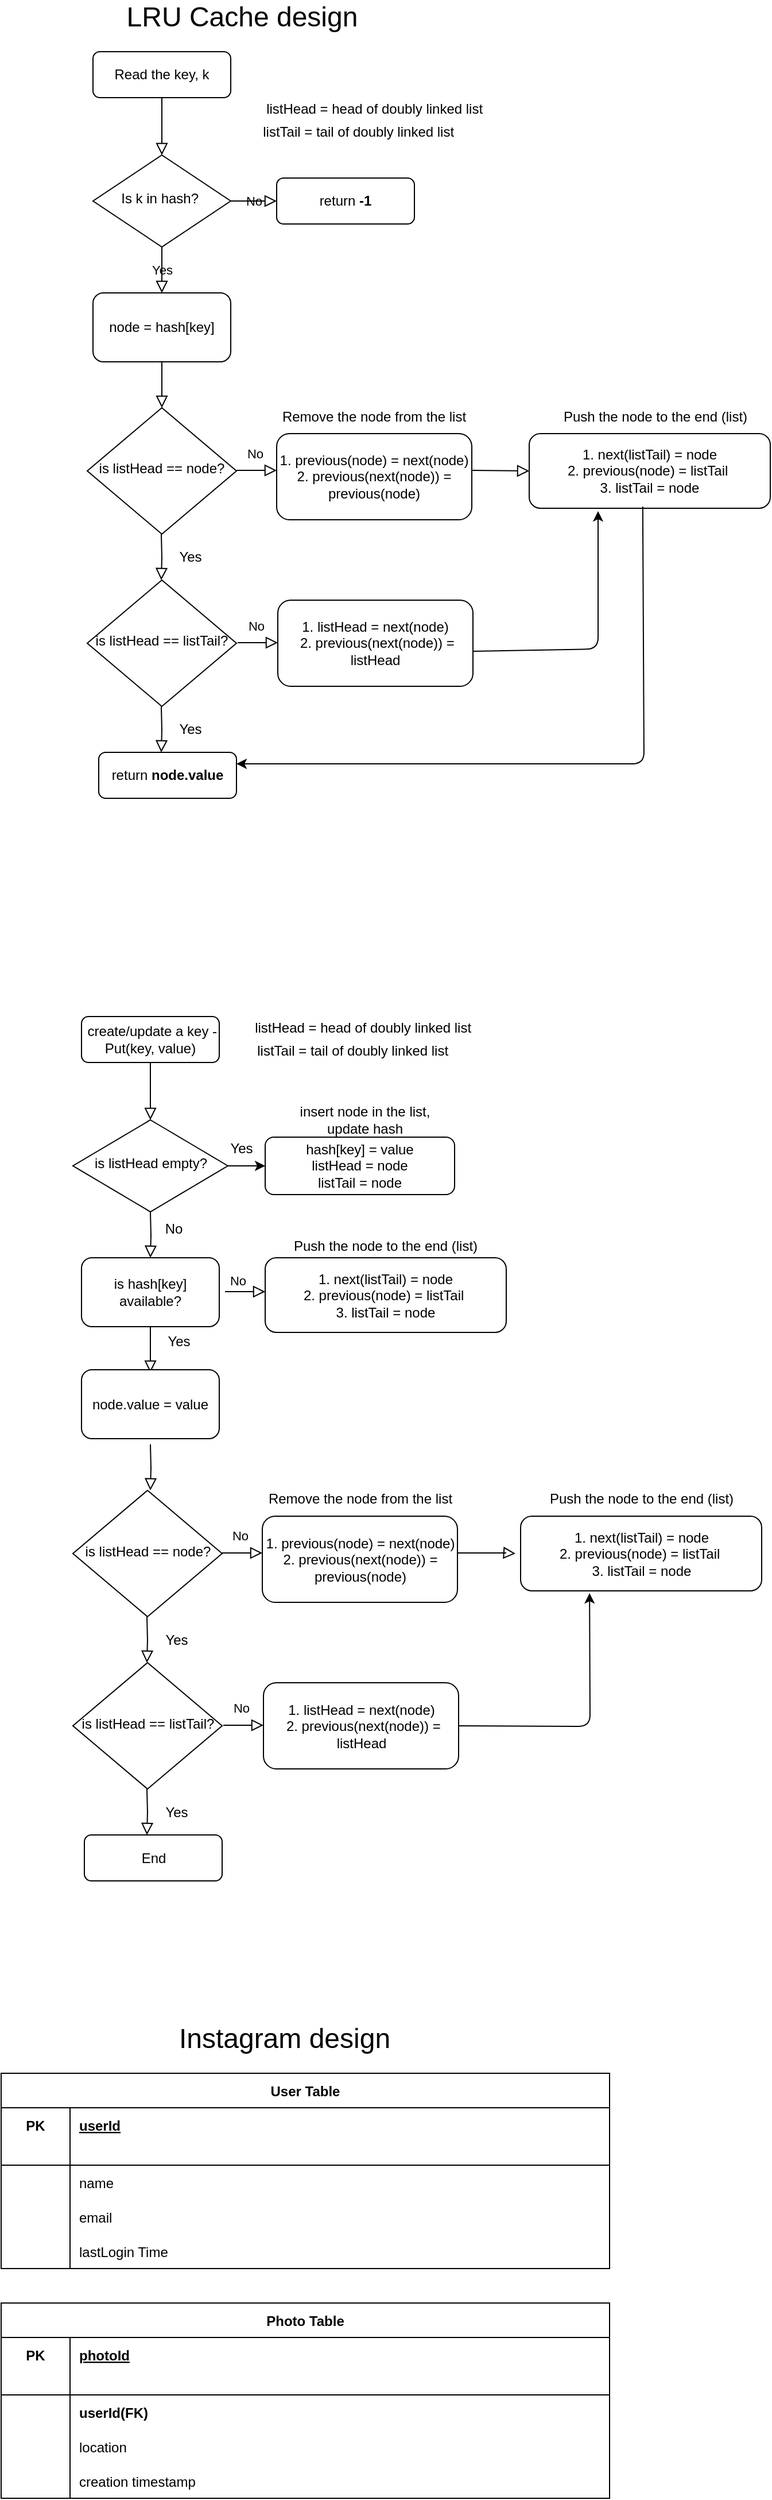 <mxfile version="14.6.13" type="github">
  <diagram id="C5RBs43oDa-KdzZeNtuy" name="Page-1">
    <mxGraphModel dx="1298" dy="724" grid="1" gridSize="10" guides="1" tooltips="1" connect="1" arrows="1" fold="1" page="1" pageScale="1" pageWidth="827" pageHeight="1169" math="0" shadow="0">
      <root>
        <mxCell id="WIyWlLk6GJQsqaUBKTNV-0" />
        <mxCell id="WIyWlLk6GJQsqaUBKTNV-1" parent="WIyWlLk6GJQsqaUBKTNV-0" />
        <mxCell id="Aa2Io2ZEq4O4G7cOxdsx-27" value="&amp;nbsp;create/update a key - Put(key, value)" style="rounded=1;whiteSpace=wrap;html=1;fontSize=12;glass=0;strokeWidth=1;shadow=0;" parent="WIyWlLk6GJQsqaUBKTNV-1" vertex="1">
          <mxGeometry x="150" y="920" width="120" height="40" as="geometry" />
        </mxCell>
        <mxCell id="Aa2Io2ZEq4O4G7cOxdsx-29" value="is listHead empty?" style="rhombus;whiteSpace=wrap;html=1;shadow=0;fontFamily=Helvetica;fontSize=12;align=center;strokeWidth=1;spacing=6;spacingTop=-4;" parent="WIyWlLk6GJQsqaUBKTNV-1" vertex="1">
          <mxGeometry x="142.5" y="1010" width="135" height="80" as="geometry" />
        </mxCell>
        <mxCell id="Aa2Io2ZEq4O4G7cOxdsx-30" value="" style="rounded=0;html=1;jettySize=auto;orthogonalLoop=1;fontSize=11;endArrow=block;endFill=0;endSize=8;strokeWidth=1;shadow=0;labelBackgroundColor=none;edgeStyle=orthogonalEdgeStyle;" parent="WIyWlLk6GJQsqaUBKTNV-1" source="Aa2Io2ZEq4O4G7cOxdsx-27" target="Aa2Io2ZEq4O4G7cOxdsx-29" edge="1">
          <mxGeometry x="145" y="920" as="geometry" />
        </mxCell>
        <mxCell id="Aa2Io2ZEq4O4G7cOxdsx-31" value="hash[key] = value&lt;br&gt;listHead = node&lt;br&gt;listTail = node" style="rounded=1;whiteSpace=wrap;html=1;fontSize=12;glass=0;strokeWidth=1;shadow=0;" parent="WIyWlLk6GJQsqaUBKTNV-1" vertex="1">
          <mxGeometry x="310" y="1025" width="165" height="50" as="geometry" />
        </mxCell>
        <mxCell id="Aa2Io2ZEq4O4G7cOxdsx-33" value="" style="rounded=0;html=1;jettySize=auto;orthogonalLoop=1;fontSize=11;endArrow=block;endFill=0;endSize=8;strokeWidth=1;shadow=0;labelBackgroundColor=none;edgeStyle=orthogonalEdgeStyle;exitX=0.5;exitY=1;exitDx=0;exitDy=0;" parent="WIyWlLk6GJQsqaUBKTNV-1" source="Aa2Io2ZEq4O4G7cOxdsx-34" edge="1">
          <mxGeometry x="145" y="920" as="geometry">
            <mxPoint as="offset" />
            <mxPoint x="210" y="1210" as="sourcePoint" />
            <mxPoint x="210" y="1230" as="targetPoint" />
            <Array as="points" />
          </mxGeometry>
        </mxCell>
        <mxCell id="Aa2Io2ZEq4O4G7cOxdsx-34" value="is hash[key] available?" style="rounded=1;whiteSpace=wrap;html=1;" parent="WIyWlLk6GJQsqaUBKTNV-1" vertex="1">
          <mxGeometry x="150" y="1130" width="120" height="60" as="geometry" />
        </mxCell>
        <mxCell id="Aa2Io2ZEq4O4G7cOxdsx-36" value="listHead = head of doubly linked list&amp;nbsp;" style="text;html=1;strokeColor=none;fillColor=none;align=center;verticalAlign=middle;whiteSpace=wrap;rounded=0;" parent="WIyWlLk6GJQsqaUBKTNV-1" vertex="1">
          <mxGeometry x="294" y="920" width="206" height="20" as="geometry" />
        </mxCell>
        <mxCell id="Aa2Io2ZEq4O4G7cOxdsx-37" value="listTail = tail of doubly linked list&amp;nbsp;" style="text;html=1;strokeColor=none;fillColor=none;align=center;verticalAlign=middle;whiteSpace=wrap;rounded=0;" parent="WIyWlLk6GJQsqaUBKTNV-1" vertex="1">
          <mxGeometry x="285" y="940" width="206" height="20" as="geometry" />
        </mxCell>
        <mxCell id="Aa2Io2ZEq4O4G7cOxdsx-48" value="" style="rounded=0;html=1;jettySize=auto;orthogonalLoop=1;fontSize=11;endArrow=block;endFill=0;endSize=8;strokeWidth=1;shadow=0;labelBackgroundColor=none;edgeStyle=orthogonalEdgeStyle;exitX=0.5;exitY=1;exitDx=0;exitDy=0;" parent="WIyWlLk6GJQsqaUBKTNV-1" edge="1">
          <mxGeometry x="145" y="820" as="geometry">
            <mxPoint as="offset" />
            <mxPoint x="210" y="1090" as="sourcePoint" />
            <mxPoint x="210" y="1130" as="targetPoint" />
            <Array as="points" />
          </mxGeometry>
        </mxCell>
        <mxCell id="Aa2Io2ZEq4O4G7cOxdsx-53" value="" style="endArrow=classic;html=1;entryX=0;entryY=0.5;entryDx=0;entryDy=0;exitX=1;exitY=0.5;exitDx=0;exitDy=0;" parent="WIyWlLk6GJQsqaUBKTNV-1" source="Aa2Io2ZEq4O4G7cOxdsx-29" target="Aa2Io2ZEq4O4G7cOxdsx-31" edge="1">
          <mxGeometry width="50" height="50" relative="1" as="geometry">
            <mxPoint x="505" y="1250" as="sourcePoint" />
            <mxPoint x="555" y="1200" as="targetPoint" />
          </mxGeometry>
        </mxCell>
        <mxCell id="Aa2Io2ZEq4O4G7cOxdsx-54" value="insert node in the list, update hash" style="text;html=1;strokeColor=none;fillColor=none;align=center;verticalAlign=middle;whiteSpace=wrap;rounded=0;" parent="WIyWlLk6GJQsqaUBKTNV-1" vertex="1">
          <mxGeometry x="337" y="1000" width="120" height="20" as="geometry" />
        </mxCell>
        <mxCell id="Aa2Io2ZEq4O4G7cOxdsx-55" value="Yes" style="text;html=1;strokeColor=none;fillColor=none;align=center;verticalAlign=middle;whiteSpace=wrap;rounded=0;" parent="WIyWlLk6GJQsqaUBKTNV-1" vertex="1">
          <mxGeometry x="285" y="1030" width="9" height="10" as="geometry" />
        </mxCell>
        <mxCell id="Aa2Io2ZEq4O4G7cOxdsx-57" value="No" style="text;html=1;strokeColor=none;fillColor=none;align=center;verticalAlign=middle;whiteSpace=wrap;rounded=0;" parent="WIyWlLk6GJQsqaUBKTNV-1" vertex="1">
          <mxGeometry x="225.5" y="1100" width="9" height="10" as="geometry" />
        </mxCell>
        <mxCell id="Aa2Io2ZEq4O4G7cOxdsx-58" value="1. next(listTail) = node &lt;br&gt;2. previous(node) = listTail&amp;nbsp; &lt;br&gt;3. listTail = node" style="rounded=1;whiteSpace=wrap;html=1;fontSize=12;glass=0;strokeWidth=1;shadow=0;" parent="WIyWlLk6GJQsqaUBKTNV-1" vertex="1">
          <mxGeometry x="310" y="1130" width="210" height="65" as="geometry" />
        </mxCell>
        <mxCell id="Aa2Io2ZEq4O4G7cOxdsx-59" value="Push the node to the end (list)" style="text;html=1;strokeColor=none;fillColor=none;align=center;verticalAlign=middle;whiteSpace=wrap;rounded=0;" parent="WIyWlLk6GJQsqaUBKTNV-1" vertex="1">
          <mxGeometry x="325" y="1110" width="180" height="20" as="geometry" />
        </mxCell>
        <mxCell id="Aa2Io2ZEq4O4G7cOxdsx-60" value="No" style="edgeStyle=orthogonalEdgeStyle;rounded=0;html=1;jettySize=auto;orthogonalLoop=1;fontSize=11;endArrow=block;endFill=0;endSize=8;strokeWidth=1;shadow=0;labelBackgroundColor=none;" parent="WIyWlLk6GJQsqaUBKTNV-1" edge="1">
          <mxGeometry x="-5" y="240" as="geometry">
            <mxPoint x="-7" y="-10" as="offset" />
            <mxPoint x="275" y="1159.5" as="sourcePoint" />
            <mxPoint x="310" y="1160" as="targetPoint" />
          </mxGeometry>
        </mxCell>
        <mxCell id="Aa2Io2ZEq4O4G7cOxdsx-62" value="Yes" style="text;html=1;strokeColor=none;fillColor=none;align=center;verticalAlign=middle;whiteSpace=wrap;rounded=0;" parent="WIyWlLk6GJQsqaUBKTNV-1" vertex="1">
          <mxGeometry x="220" y="1195" width="30" height="15" as="geometry" />
        </mxCell>
        <mxCell id="WIyWlLk6GJQsqaUBKTNV-3" value="Read the key, k" style="rounded=1;whiteSpace=wrap;html=1;fontSize=12;glass=0;strokeWidth=1;shadow=0;" parent="WIyWlLk6GJQsqaUBKTNV-1" vertex="1">
          <mxGeometry x="160" y="80" width="120" height="40" as="geometry" />
        </mxCell>
        <mxCell id="WIyWlLk6GJQsqaUBKTNV-4" value="Yes" style="rounded=0;html=1;jettySize=auto;orthogonalLoop=1;fontSize=11;endArrow=block;endFill=0;endSize=8;strokeWidth=1;shadow=0;labelBackgroundColor=none;edgeStyle=orthogonalEdgeStyle;" parent="WIyWlLk6GJQsqaUBKTNV-1" source="WIyWlLk6GJQsqaUBKTNV-6" edge="1">
          <mxGeometry x="155" y="80" as="geometry">
            <mxPoint as="offset" />
            <mxPoint x="220" y="290" as="targetPoint" />
          </mxGeometry>
        </mxCell>
        <mxCell id="WIyWlLk6GJQsqaUBKTNV-6" value="Is k in hash?&amp;nbsp;" style="rhombus;whiteSpace=wrap;html=1;shadow=0;fontFamily=Helvetica;fontSize=12;align=center;strokeWidth=1;spacing=6;spacingTop=-4;" parent="WIyWlLk6GJQsqaUBKTNV-1" vertex="1">
          <mxGeometry x="160" y="170" width="120" height="80" as="geometry" />
        </mxCell>
        <mxCell id="WIyWlLk6GJQsqaUBKTNV-2" value="" style="rounded=0;html=1;jettySize=auto;orthogonalLoop=1;fontSize=11;endArrow=block;endFill=0;endSize=8;strokeWidth=1;shadow=0;labelBackgroundColor=none;edgeStyle=orthogonalEdgeStyle;" parent="WIyWlLk6GJQsqaUBKTNV-1" source="WIyWlLk6GJQsqaUBKTNV-3" target="WIyWlLk6GJQsqaUBKTNV-6" edge="1">
          <mxGeometry x="155" y="80" as="geometry" />
        </mxCell>
        <mxCell id="WIyWlLk6GJQsqaUBKTNV-7" value="return &lt;b&gt;-1&lt;/b&gt;" style="rounded=1;whiteSpace=wrap;html=1;fontSize=12;glass=0;strokeWidth=1;shadow=0;" parent="WIyWlLk6GJQsqaUBKTNV-1" vertex="1">
          <mxGeometry x="320" y="190" width="120" height="40" as="geometry" />
        </mxCell>
        <mxCell id="WIyWlLk6GJQsqaUBKTNV-5" value="No" style="edgeStyle=orthogonalEdgeStyle;rounded=0;html=1;jettySize=auto;orthogonalLoop=1;fontSize=11;endArrow=block;endFill=0;endSize=8;strokeWidth=1;shadow=0;labelBackgroundColor=none;" parent="WIyWlLk6GJQsqaUBKTNV-1" source="WIyWlLk6GJQsqaUBKTNV-6" target="WIyWlLk6GJQsqaUBKTNV-7" edge="1">
          <mxGeometry x="155" y="80" as="geometry">
            <mxPoint as="offset" />
          </mxGeometry>
        </mxCell>
        <mxCell id="WIyWlLk6GJQsqaUBKTNV-8" value="" style="rounded=0;html=1;jettySize=auto;orthogonalLoop=1;fontSize=11;endArrow=block;endFill=0;endSize=8;strokeWidth=1;shadow=0;labelBackgroundColor=none;edgeStyle=orthogonalEdgeStyle;exitX=0.5;exitY=1;exitDx=0;exitDy=0;" parent="WIyWlLk6GJQsqaUBKTNV-1" source="Aa2Io2ZEq4O4G7cOxdsx-2" edge="1">
          <mxGeometry x="155" y="80" as="geometry">
            <mxPoint as="offset" />
            <mxPoint x="220" y="370" as="sourcePoint" />
            <mxPoint x="220" y="390" as="targetPoint" />
            <Array as="points" />
          </mxGeometry>
        </mxCell>
        <mxCell id="Aa2Io2ZEq4O4G7cOxdsx-2" value="node = hash[key]" style="rounded=1;whiteSpace=wrap;html=1;" parent="WIyWlLk6GJQsqaUBKTNV-1" vertex="1">
          <mxGeometry x="160" y="290" width="120" height="60" as="geometry" />
        </mxCell>
        <mxCell id="Aa2Io2ZEq4O4G7cOxdsx-4" value="is listHead == node?" style="rhombus;whiteSpace=wrap;html=1;shadow=0;fontFamily=Helvetica;fontSize=12;align=center;strokeWidth=1;spacing=6;spacingTop=-4;" parent="WIyWlLk6GJQsqaUBKTNV-1" vertex="1">
          <mxGeometry x="155" y="390" width="130" height="110" as="geometry" />
        </mxCell>
        <mxCell id="Aa2Io2ZEq4O4G7cOxdsx-5" value="listHead = head of doubly linked list&amp;nbsp;" style="text;html=1;strokeColor=none;fillColor=none;align=center;verticalAlign=middle;whiteSpace=wrap;rounded=0;" parent="WIyWlLk6GJQsqaUBKTNV-1" vertex="1">
          <mxGeometry x="304" y="120" width="206" height="20" as="geometry" />
        </mxCell>
        <mxCell id="Aa2Io2ZEq4O4G7cOxdsx-6" value="listTail = tail of doubly linked list&amp;nbsp;" style="text;html=1;strokeColor=none;fillColor=none;align=center;verticalAlign=middle;whiteSpace=wrap;rounded=0;" parent="WIyWlLk6GJQsqaUBKTNV-1" vertex="1">
          <mxGeometry x="290" y="140" width="206" height="20" as="geometry" />
        </mxCell>
        <mxCell id="Aa2Io2ZEq4O4G7cOxdsx-7" value="1. previous(node) = next(node) 2. previous(next(node)) = previous(node)" style="rounded=1;whiteSpace=wrap;html=1;fontSize=12;glass=0;strokeWidth=1;shadow=0;" parent="WIyWlLk6GJQsqaUBKTNV-1" vertex="1">
          <mxGeometry x="320" y="412.5" width="170" height="75" as="geometry" />
        </mxCell>
        <mxCell id="Aa2Io2ZEq4O4G7cOxdsx-8" value="No" style="edgeStyle=orthogonalEdgeStyle;rounded=0;html=1;jettySize=auto;orthogonalLoop=1;fontSize=11;endArrow=block;endFill=0;endSize=8;strokeWidth=1;shadow=0;labelBackgroundColor=none;" parent="WIyWlLk6GJQsqaUBKTNV-1" edge="1">
          <mxGeometry as="geometry">
            <mxPoint x="-2" y="-15" as="offset" />
            <mxPoint x="285" y="444.5" as="sourcePoint" />
            <mxPoint x="320" y="445" as="targetPoint" />
          </mxGeometry>
        </mxCell>
        <mxCell id="Aa2Io2ZEq4O4G7cOxdsx-10" value="return &lt;b&gt;node.value&lt;/b&gt;" style="rounded=1;whiteSpace=wrap;html=1;fontSize=12;glass=0;strokeWidth=1;shadow=0;" parent="WIyWlLk6GJQsqaUBKTNV-1" vertex="1">
          <mxGeometry x="165" y="690" width="120" height="40" as="geometry" />
        </mxCell>
        <mxCell id="Aa2Io2ZEq4O4G7cOxdsx-12" value="" style="rounded=0;html=1;jettySize=auto;orthogonalLoop=1;fontSize=11;endArrow=block;endFill=0;endSize=8;strokeWidth=1;shadow=0;labelBackgroundColor=none;edgeStyle=orthogonalEdgeStyle;exitX=0.5;exitY=1;exitDx=0;exitDy=0;" parent="WIyWlLk6GJQsqaUBKTNV-1" edge="1">
          <mxGeometry x="155" y="80" as="geometry">
            <mxPoint as="offset" />
            <mxPoint x="219.5" y="500" as="sourcePoint" />
            <mxPoint x="219.5" y="540" as="targetPoint" />
            <Array as="points" />
          </mxGeometry>
        </mxCell>
        <mxCell id="Aa2Io2ZEq4O4G7cOxdsx-16" value="Yes" style="text;html=1;strokeColor=none;fillColor=none;align=center;verticalAlign=middle;whiteSpace=wrap;rounded=0;" parent="WIyWlLk6GJQsqaUBKTNV-1" vertex="1">
          <mxGeometry x="230" y="510" width="30" height="20" as="geometry" />
        </mxCell>
        <mxCell id="Aa2Io2ZEq4O4G7cOxdsx-17" value="1. next(listTail) = node &lt;br&gt;2. previous(node) = listTail&amp;nbsp; &lt;br&gt;3. listTail = node" style="rounded=1;whiteSpace=wrap;html=1;fontSize=12;glass=0;strokeWidth=1;shadow=0;" parent="WIyWlLk6GJQsqaUBKTNV-1" vertex="1">
          <mxGeometry x="540" y="412.5" width="210" height="65" as="geometry" />
        </mxCell>
        <mxCell id="Aa2Io2ZEq4O4G7cOxdsx-18" value="" style="edgeStyle=orthogonalEdgeStyle;rounded=0;html=1;jettySize=auto;orthogonalLoop=1;fontSize=11;endArrow=block;endFill=0;endSize=8;strokeWidth=1;shadow=0;labelBackgroundColor=none;entryX=0;entryY=0.5;entryDx=0;entryDy=0;" parent="WIyWlLk6GJQsqaUBKTNV-1" target="Aa2Io2ZEq4O4G7cOxdsx-17" edge="1">
          <mxGeometry x="155" y="80" as="geometry">
            <mxPoint as="offset" />
            <mxPoint x="490" y="444.5" as="sourcePoint" />
            <mxPoint x="530" y="444.5" as="targetPoint" />
          </mxGeometry>
        </mxCell>
        <mxCell id="Aa2Io2ZEq4O4G7cOxdsx-20" value="" style="endArrow=classic;html=1;exitX=0.471;exitY=0.977;exitDx=0;exitDy=0;exitPerimeter=0;entryX=1;entryY=0.25;entryDx=0;entryDy=0;" parent="WIyWlLk6GJQsqaUBKTNV-1" source="Aa2Io2ZEq4O4G7cOxdsx-17" target="Aa2Io2ZEq4O4G7cOxdsx-10" edge="1">
          <mxGeometry x="155" y="80" width="50" height="50" as="geometry">
            <mxPoint x="660" y="560" as="sourcePoint" />
            <mxPoint x="290" y="680" as="targetPoint" />
            <Array as="points">
              <mxPoint x="640" y="700" />
              <mxPoint x="480" y="700" />
            </Array>
          </mxGeometry>
        </mxCell>
        <mxCell id="Aa2Io2ZEq4O4G7cOxdsx-23" value="Remove the node from the list" style="text;html=1;strokeColor=none;fillColor=none;align=center;verticalAlign=middle;whiteSpace=wrap;rounded=0;" parent="WIyWlLk6GJQsqaUBKTNV-1" vertex="1">
          <mxGeometry x="315" y="387.5" width="180" height="20" as="geometry" />
        </mxCell>
        <mxCell id="Aa2Io2ZEq4O4G7cOxdsx-24" value="Push the node to the end (list)" style="text;html=1;strokeColor=none;fillColor=none;align=center;verticalAlign=middle;whiteSpace=wrap;rounded=0;" parent="WIyWlLk6GJQsqaUBKTNV-1" vertex="1">
          <mxGeometry x="560" y="387.5" width="180" height="20" as="geometry" />
        </mxCell>
        <mxCell id="Aa2Io2ZEq4O4G7cOxdsx-63" value="is listHead == listTail?" style="rhombus;whiteSpace=wrap;html=1;shadow=0;fontFamily=Helvetica;fontSize=12;align=center;strokeWidth=1;spacing=6;spacingTop=-4;" parent="WIyWlLk6GJQsqaUBKTNV-1" vertex="1">
          <mxGeometry x="155" y="540" width="130" height="110" as="geometry" />
        </mxCell>
        <mxCell id="Aa2Io2ZEq4O4G7cOxdsx-64" value="" style="rounded=0;html=1;jettySize=auto;orthogonalLoop=1;fontSize=11;endArrow=block;endFill=0;endSize=8;strokeWidth=1;shadow=0;labelBackgroundColor=none;edgeStyle=orthogonalEdgeStyle;exitX=0.5;exitY=1;exitDx=0;exitDy=0;" parent="WIyWlLk6GJQsqaUBKTNV-1" edge="1">
          <mxGeometry x="155" y="230" as="geometry">
            <mxPoint as="offset" />
            <mxPoint x="219.5" y="650" as="sourcePoint" />
            <mxPoint x="219.5" y="690" as="targetPoint" />
            <Array as="points" />
          </mxGeometry>
        </mxCell>
        <mxCell id="Aa2Io2ZEq4O4G7cOxdsx-65" value="Yes" style="text;html=1;strokeColor=none;fillColor=none;align=center;verticalAlign=middle;whiteSpace=wrap;rounded=0;" parent="WIyWlLk6GJQsqaUBKTNV-1" vertex="1">
          <mxGeometry x="230" y="660" width="30" height="20" as="geometry" />
        </mxCell>
        <mxCell id="Aa2Io2ZEq4O4G7cOxdsx-67" value="1. listHead = next(node)&lt;br&gt;&amp;nbsp;2. previous(next(node)) = listHead" style="rounded=1;whiteSpace=wrap;html=1;fontSize=12;glass=0;strokeWidth=1;shadow=0;" parent="WIyWlLk6GJQsqaUBKTNV-1" vertex="1">
          <mxGeometry x="321" y="557.5" width="170" height="75" as="geometry" />
        </mxCell>
        <mxCell id="Aa2Io2ZEq4O4G7cOxdsx-68" value="No" style="edgeStyle=orthogonalEdgeStyle;rounded=0;html=1;jettySize=auto;orthogonalLoop=1;fontSize=11;endArrow=block;endFill=0;endSize=8;strokeWidth=1;shadow=0;labelBackgroundColor=none;" parent="WIyWlLk6GJQsqaUBKTNV-1" edge="1">
          <mxGeometry x="1" y="150" as="geometry">
            <mxPoint x="-2" y="-15" as="offset" />
            <mxPoint x="286" y="594.5" as="sourcePoint" />
            <mxPoint x="321" y="595" as="targetPoint" />
          </mxGeometry>
        </mxCell>
        <mxCell id="Aa2Io2ZEq4O4G7cOxdsx-69" value="" style="endArrow=classic;html=1;exitX=1;exitY=0.593;exitDx=0;exitDy=0;exitPerimeter=0;" parent="WIyWlLk6GJQsqaUBKTNV-1" source="Aa2Io2ZEq4O4G7cOxdsx-67" edge="1">
          <mxGeometry width="50" height="50" relative="1" as="geometry">
            <mxPoint x="510" y="620" as="sourcePoint" />
            <mxPoint x="600" y="480" as="targetPoint" />
            <Array as="points">
              <mxPoint x="600" y="600" />
            </Array>
          </mxGeometry>
        </mxCell>
        <mxCell id="Aa2Io2ZEq4O4G7cOxdsx-70" value="is listHead == node?" style="rhombus;whiteSpace=wrap;html=1;shadow=0;fontFamily=Helvetica;fontSize=12;align=center;strokeWidth=1;spacing=6;spacingTop=-4;" parent="WIyWlLk6GJQsqaUBKTNV-1" vertex="1">
          <mxGeometry x="142.5" y="1332.5" width="130" height="110" as="geometry" />
        </mxCell>
        <mxCell id="Aa2Io2ZEq4O4G7cOxdsx-71" value="1. previous(node) = next(node) 2. previous(next(node)) = previous(node)" style="rounded=1;whiteSpace=wrap;html=1;fontSize=12;glass=0;strokeWidth=1;shadow=0;" parent="WIyWlLk6GJQsqaUBKTNV-1" vertex="1">
          <mxGeometry x="307.5" y="1355" width="170" height="75" as="geometry" />
        </mxCell>
        <mxCell id="Aa2Io2ZEq4O4G7cOxdsx-72" value="No" style="edgeStyle=orthogonalEdgeStyle;rounded=0;html=1;jettySize=auto;orthogonalLoop=1;fontSize=11;endArrow=block;endFill=0;endSize=8;strokeWidth=1;shadow=0;labelBackgroundColor=none;" parent="WIyWlLk6GJQsqaUBKTNV-1" edge="1">
          <mxGeometry x="-12.5" y="942.5" as="geometry">
            <mxPoint x="-2" y="-15" as="offset" />
            <mxPoint x="272.5" y="1387" as="sourcePoint" />
            <mxPoint x="307.5" y="1387.5" as="targetPoint" />
          </mxGeometry>
        </mxCell>
        <mxCell id="Aa2Io2ZEq4O4G7cOxdsx-73" value="End" style="rounded=1;whiteSpace=wrap;html=1;fontSize=12;glass=0;strokeWidth=1;shadow=0;" parent="WIyWlLk6GJQsqaUBKTNV-1" vertex="1">
          <mxGeometry x="152.5" y="1632.5" width="120" height="40" as="geometry" />
        </mxCell>
        <mxCell id="Aa2Io2ZEq4O4G7cOxdsx-74" value="" style="rounded=0;html=1;jettySize=auto;orthogonalLoop=1;fontSize=11;endArrow=block;endFill=0;endSize=8;strokeWidth=1;shadow=0;labelBackgroundColor=none;edgeStyle=orthogonalEdgeStyle;exitX=0.5;exitY=1;exitDx=0;exitDy=0;" parent="WIyWlLk6GJQsqaUBKTNV-1" edge="1">
          <mxGeometry x="142.5" y="1022.5" as="geometry">
            <mxPoint as="offset" />
            <mxPoint x="207" y="1442.5" as="sourcePoint" />
            <mxPoint x="207" y="1482.5" as="targetPoint" />
            <Array as="points" />
          </mxGeometry>
        </mxCell>
        <mxCell id="Aa2Io2ZEq4O4G7cOxdsx-75" value="Yes" style="text;html=1;strokeColor=none;fillColor=none;align=center;verticalAlign=middle;whiteSpace=wrap;rounded=0;" parent="WIyWlLk6GJQsqaUBKTNV-1" vertex="1">
          <mxGeometry x="217.5" y="1452.5" width="30" height="20" as="geometry" />
        </mxCell>
        <mxCell id="Aa2Io2ZEq4O4G7cOxdsx-77" value="" style="edgeStyle=orthogonalEdgeStyle;rounded=0;html=1;jettySize=auto;orthogonalLoop=1;fontSize=11;endArrow=block;endFill=0;endSize=8;strokeWidth=1;shadow=0;labelBackgroundColor=none;" parent="WIyWlLk6GJQsqaUBKTNV-1" edge="1">
          <mxGeometry x="142.5" y="1022.5" as="geometry">
            <mxPoint as="offset" />
            <mxPoint x="477.5" y="1387" as="sourcePoint" />
            <mxPoint x="528" y="1387.5" as="targetPoint" />
            <Array as="points">
              <mxPoint x="520" y="1387.5" />
              <mxPoint x="520" y="1387.5" />
            </Array>
          </mxGeometry>
        </mxCell>
        <mxCell id="Aa2Io2ZEq4O4G7cOxdsx-79" value="Remove the node from the list" style="text;html=1;strokeColor=none;fillColor=none;align=center;verticalAlign=middle;whiteSpace=wrap;rounded=0;" parent="WIyWlLk6GJQsqaUBKTNV-1" vertex="1">
          <mxGeometry x="302.5" y="1330" width="180" height="20" as="geometry" />
        </mxCell>
        <mxCell id="Aa2Io2ZEq4O4G7cOxdsx-80" value="Push the node to the end (list)" style="text;html=1;strokeColor=none;fillColor=none;align=center;verticalAlign=middle;whiteSpace=wrap;rounded=0;" parent="WIyWlLk6GJQsqaUBKTNV-1" vertex="1">
          <mxGeometry x="547.5" y="1330" width="180" height="20" as="geometry" />
        </mxCell>
        <mxCell id="Aa2Io2ZEq4O4G7cOxdsx-81" value="is listHead == listTail?" style="rhombus;whiteSpace=wrap;html=1;shadow=0;fontFamily=Helvetica;fontSize=12;align=center;strokeWidth=1;spacing=6;spacingTop=-4;" parent="WIyWlLk6GJQsqaUBKTNV-1" vertex="1">
          <mxGeometry x="142.5" y="1482.5" width="130" height="110" as="geometry" />
        </mxCell>
        <mxCell id="Aa2Io2ZEq4O4G7cOxdsx-82" value="" style="rounded=0;html=1;jettySize=auto;orthogonalLoop=1;fontSize=11;endArrow=block;endFill=0;endSize=8;strokeWidth=1;shadow=0;labelBackgroundColor=none;edgeStyle=orthogonalEdgeStyle;exitX=0.5;exitY=1;exitDx=0;exitDy=0;" parent="WIyWlLk6GJQsqaUBKTNV-1" edge="1">
          <mxGeometry x="142.5" y="1172.5" as="geometry">
            <mxPoint as="offset" />
            <mxPoint x="207" y="1592.5" as="sourcePoint" />
            <mxPoint x="207" y="1632.5" as="targetPoint" />
            <Array as="points" />
          </mxGeometry>
        </mxCell>
        <mxCell id="Aa2Io2ZEq4O4G7cOxdsx-83" value="Yes" style="text;html=1;strokeColor=none;fillColor=none;align=center;verticalAlign=middle;whiteSpace=wrap;rounded=0;" parent="WIyWlLk6GJQsqaUBKTNV-1" vertex="1">
          <mxGeometry x="217.5" y="1602.5" width="30" height="20" as="geometry" />
        </mxCell>
        <mxCell id="Aa2Io2ZEq4O4G7cOxdsx-84" value="1. listHead = next(node)&lt;br&gt;&amp;nbsp;2. previous(next(node)) = listHead" style="rounded=1;whiteSpace=wrap;html=1;fontSize=12;glass=0;strokeWidth=1;shadow=0;" parent="WIyWlLk6GJQsqaUBKTNV-1" vertex="1">
          <mxGeometry x="308.5" y="1500" width="170" height="75" as="geometry" />
        </mxCell>
        <mxCell id="Aa2Io2ZEq4O4G7cOxdsx-85" value="No" style="edgeStyle=orthogonalEdgeStyle;rounded=0;html=1;jettySize=auto;orthogonalLoop=1;fontSize=11;endArrow=block;endFill=0;endSize=8;strokeWidth=1;shadow=0;labelBackgroundColor=none;" parent="WIyWlLk6GJQsqaUBKTNV-1" edge="1">
          <mxGeometry x="-11.5" y="1092.5" as="geometry">
            <mxPoint x="-2" y="-15" as="offset" />
            <mxPoint x="273.5" y="1537" as="sourcePoint" />
            <mxPoint x="308.5" y="1537.5" as="targetPoint" />
          </mxGeometry>
        </mxCell>
        <mxCell id="Aa2Io2ZEq4O4G7cOxdsx-86" value="" style="endArrow=classic;html=1;exitX=1;exitY=0.5;exitDx=0;exitDy=0;entryX=0.286;entryY=1.031;entryDx=0;entryDy=0;entryPerimeter=0;" parent="WIyWlLk6GJQsqaUBKTNV-1" source="Aa2Io2ZEq4O4G7cOxdsx-84" target="Aa2Io2ZEq4O4G7cOxdsx-76" edge="1">
          <mxGeometry x="142.5" y="1330" width="50" height="50" as="geometry">
            <mxPoint x="497.5" y="1562.5" as="sourcePoint" />
            <mxPoint x="588" y="1432.5" as="targetPoint" />
            <Array as="points">
              <mxPoint x="593" y="1538" />
            </Array>
          </mxGeometry>
        </mxCell>
        <mxCell id="Aa2Io2ZEq4O4G7cOxdsx-76" value="1. next(listTail) = node &lt;br&gt;2. previous(node) = listTail&amp;nbsp; &lt;br&gt;3. listTail = node" style="rounded=1;whiteSpace=wrap;html=1;fontSize=12;glass=0;strokeWidth=1;shadow=0;" parent="WIyWlLk6GJQsqaUBKTNV-1" vertex="1">
          <mxGeometry x="532.5" y="1355" width="210" height="65" as="geometry" />
        </mxCell>
        <mxCell id="Aa2Io2ZEq4O4G7cOxdsx-88" value="node.value = value" style="rounded=1;whiteSpace=wrap;html=1;" parent="WIyWlLk6GJQsqaUBKTNV-1" vertex="1">
          <mxGeometry x="150" y="1227.5" width="120" height="60" as="geometry" />
        </mxCell>
        <mxCell id="Aa2Io2ZEq4O4G7cOxdsx-89" value="" style="rounded=0;html=1;jettySize=auto;orthogonalLoop=1;fontSize=11;endArrow=block;endFill=0;endSize=8;strokeWidth=1;shadow=0;labelBackgroundColor=none;edgeStyle=orthogonalEdgeStyle;exitX=0.5;exitY=1;exitDx=0;exitDy=0;" parent="WIyWlLk6GJQsqaUBKTNV-1" edge="1">
          <mxGeometry x="145" y="1022.5" as="geometry">
            <mxPoint as="offset" />
            <mxPoint x="210" y="1292.5" as="sourcePoint" />
            <mxPoint x="210" y="1332.5" as="targetPoint" />
            <Array as="points" />
          </mxGeometry>
        </mxCell>
        <mxCell id="aLNTHbCW0jh7oaJ5Wau--0" value="&lt;font style=&quot;font-size: 24px&quot;&gt;LRU Cache design&lt;/font&gt;" style="text;html=1;strokeColor=none;fillColor=none;align=center;verticalAlign=middle;whiteSpace=wrap;rounded=0;" vertex="1" parent="WIyWlLk6GJQsqaUBKTNV-1">
          <mxGeometry x="159.5" y="40" width="260" height="20" as="geometry" />
        </mxCell>
        <mxCell id="aLNTHbCW0jh7oaJ5Wau--2" value="&lt;font style=&quot;font-size: 24px&quot;&gt;Instagram design&lt;/font&gt;" style="text;html=1;strokeColor=none;fillColor=none;align=center;verticalAlign=middle;whiteSpace=wrap;rounded=0;" vertex="1" parent="WIyWlLk6GJQsqaUBKTNV-1">
          <mxGeometry x="152.5" y="1800" width="347.5" height="20" as="geometry" />
        </mxCell>
        <mxCell id="aLNTHbCW0jh7oaJ5Wau--3" value="User Table" style="shape=table;startSize=30;container=1;collapsible=1;childLayout=tableLayout;fixedRows=1;rowLines=0;fontStyle=1;align=center;resizeLast=1;" vertex="1" parent="WIyWlLk6GJQsqaUBKTNV-1">
          <mxGeometry x="80" y="1840" width="530" height="170" as="geometry" />
        </mxCell>
        <mxCell id="aLNTHbCW0jh7oaJ5Wau--4" value="" style="shape=partialRectangle;collapsible=0;dropTarget=0;pointerEvents=0;fillColor=none;top=0;left=0;bottom=0;right=0;points=[[0,0.5],[1,0.5]];portConstraint=eastwest;" vertex="1" parent="aLNTHbCW0jh7oaJ5Wau--3">
          <mxGeometry y="30" width="530" height="30" as="geometry" />
        </mxCell>
        <mxCell id="aLNTHbCW0jh7oaJ5Wau--5" value="PK" style="shape=partialRectangle;connectable=0;fillColor=none;top=0;left=0;bottom=0;right=0;fontStyle=1;overflow=hidden;" vertex="1" parent="aLNTHbCW0jh7oaJ5Wau--4">
          <mxGeometry width="60" height="30" as="geometry" />
        </mxCell>
        <mxCell id="aLNTHbCW0jh7oaJ5Wau--6" value="userId" style="shape=partialRectangle;connectable=0;fillColor=none;top=0;left=0;bottom=0;right=0;align=left;spacingLeft=6;fontStyle=5;overflow=hidden;" vertex="1" parent="aLNTHbCW0jh7oaJ5Wau--4">
          <mxGeometry x="60" width="470" height="30" as="geometry" />
        </mxCell>
        <mxCell id="aLNTHbCW0jh7oaJ5Wau--7" value="" style="shape=partialRectangle;collapsible=0;dropTarget=0;pointerEvents=0;fillColor=none;top=0;left=0;bottom=1;right=0;points=[[0,0.5],[1,0.5]];portConstraint=eastwest;" vertex="1" parent="aLNTHbCW0jh7oaJ5Wau--3">
          <mxGeometry y="60" width="530" height="20" as="geometry" />
        </mxCell>
        <mxCell id="aLNTHbCW0jh7oaJ5Wau--8" value="" style="shape=partialRectangle;connectable=0;fillColor=none;top=0;left=0;bottom=0;right=0;fontStyle=1;overflow=hidden;" vertex="1" parent="aLNTHbCW0jh7oaJ5Wau--7">
          <mxGeometry width="60" height="20" as="geometry" />
        </mxCell>
        <mxCell id="aLNTHbCW0jh7oaJ5Wau--9" value="" style="shape=partialRectangle;connectable=0;fillColor=none;top=0;left=0;bottom=0;right=0;align=left;spacingLeft=6;fontStyle=5;overflow=hidden;" vertex="1" parent="aLNTHbCW0jh7oaJ5Wau--7">
          <mxGeometry x="60" width="470" height="20" as="geometry" />
        </mxCell>
        <mxCell id="aLNTHbCW0jh7oaJ5Wau--10" value="" style="shape=partialRectangle;collapsible=0;dropTarget=0;pointerEvents=0;fillColor=none;top=0;left=0;bottom=0;right=0;points=[[0,0.5],[1,0.5]];portConstraint=eastwest;" vertex="1" parent="aLNTHbCW0jh7oaJ5Wau--3">
          <mxGeometry y="80" width="530" height="30" as="geometry" />
        </mxCell>
        <mxCell id="aLNTHbCW0jh7oaJ5Wau--11" value="" style="shape=partialRectangle;connectable=0;fillColor=none;top=0;left=0;bottom=0;right=0;editable=1;overflow=hidden;" vertex="1" parent="aLNTHbCW0jh7oaJ5Wau--10">
          <mxGeometry width="60" height="30" as="geometry" />
        </mxCell>
        <mxCell id="aLNTHbCW0jh7oaJ5Wau--12" value="name" style="shape=partialRectangle;connectable=0;fillColor=none;top=0;left=0;bottom=0;right=0;align=left;spacingLeft=6;overflow=hidden;" vertex="1" parent="aLNTHbCW0jh7oaJ5Wau--10">
          <mxGeometry x="60" width="470" height="30" as="geometry" />
        </mxCell>
        <mxCell id="aLNTHbCW0jh7oaJ5Wau--13" value="" style="shape=partialRectangle;collapsible=0;dropTarget=0;pointerEvents=0;fillColor=none;top=0;left=0;bottom=0;right=0;points=[[0,0.5],[1,0.5]];portConstraint=eastwest;" vertex="1" parent="aLNTHbCW0jh7oaJ5Wau--3">
          <mxGeometry y="110" width="530" height="30" as="geometry" />
        </mxCell>
        <mxCell id="aLNTHbCW0jh7oaJ5Wau--14" value="" style="shape=partialRectangle;connectable=0;fillColor=none;top=0;left=0;bottom=0;right=0;editable=1;overflow=hidden;" vertex="1" parent="aLNTHbCW0jh7oaJ5Wau--13">
          <mxGeometry width="60" height="30" as="geometry" />
        </mxCell>
        <mxCell id="aLNTHbCW0jh7oaJ5Wau--15" value="email" style="shape=partialRectangle;connectable=0;fillColor=none;top=0;left=0;bottom=0;right=0;align=left;spacingLeft=6;overflow=hidden;" vertex="1" parent="aLNTHbCW0jh7oaJ5Wau--13">
          <mxGeometry x="60" width="470" height="30" as="geometry" />
        </mxCell>
        <mxCell id="aLNTHbCW0jh7oaJ5Wau--16" style="shape=partialRectangle;collapsible=0;dropTarget=0;pointerEvents=0;fillColor=none;top=0;left=0;bottom=0;right=0;points=[[0,0.5],[1,0.5]];portConstraint=eastwest;" vertex="1" parent="aLNTHbCW0jh7oaJ5Wau--3">
          <mxGeometry y="140" width="530" height="30" as="geometry" />
        </mxCell>
        <mxCell id="aLNTHbCW0jh7oaJ5Wau--17" style="shape=partialRectangle;connectable=0;fillColor=none;top=0;left=0;bottom=0;right=0;editable=1;overflow=hidden;" vertex="1" parent="aLNTHbCW0jh7oaJ5Wau--16">
          <mxGeometry width="60" height="30" as="geometry" />
        </mxCell>
        <mxCell id="aLNTHbCW0jh7oaJ5Wau--18" value="lastLogin Time" style="shape=partialRectangle;connectable=0;fillColor=none;top=0;left=0;bottom=0;right=0;align=left;spacingLeft=6;overflow=hidden;" vertex="1" parent="aLNTHbCW0jh7oaJ5Wau--16">
          <mxGeometry x="60" width="470" height="30" as="geometry" />
        </mxCell>
        <mxCell id="aLNTHbCW0jh7oaJ5Wau--19" value="Photo Table" style="shape=table;startSize=30;container=1;collapsible=1;childLayout=tableLayout;fixedRows=1;rowLines=0;fontStyle=1;align=center;resizeLast=1;" vertex="1" parent="WIyWlLk6GJQsqaUBKTNV-1">
          <mxGeometry x="80" y="2040" width="530" height="170" as="geometry" />
        </mxCell>
        <mxCell id="aLNTHbCW0jh7oaJ5Wau--20" value="" style="shape=partialRectangle;collapsible=0;dropTarget=0;pointerEvents=0;fillColor=none;top=0;left=0;bottom=0;right=0;points=[[0,0.5],[1,0.5]];portConstraint=eastwest;" vertex="1" parent="aLNTHbCW0jh7oaJ5Wau--19">
          <mxGeometry y="30" width="530" height="30" as="geometry" />
        </mxCell>
        <mxCell id="aLNTHbCW0jh7oaJ5Wau--21" value="PK" style="shape=partialRectangle;connectable=0;fillColor=none;top=0;left=0;bottom=0;right=0;fontStyle=1;overflow=hidden;" vertex="1" parent="aLNTHbCW0jh7oaJ5Wau--20">
          <mxGeometry width="60" height="30" as="geometry" />
        </mxCell>
        <mxCell id="aLNTHbCW0jh7oaJ5Wau--22" value="photoId" style="shape=partialRectangle;connectable=0;fillColor=none;top=0;left=0;bottom=0;right=0;align=left;spacingLeft=6;fontStyle=5;overflow=hidden;" vertex="1" parent="aLNTHbCW0jh7oaJ5Wau--20">
          <mxGeometry x="60" width="470" height="30" as="geometry" />
        </mxCell>
        <mxCell id="aLNTHbCW0jh7oaJ5Wau--23" value="" style="shape=partialRectangle;collapsible=0;dropTarget=0;pointerEvents=0;fillColor=none;top=0;left=0;bottom=1;right=0;points=[[0,0.5],[1,0.5]];portConstraint=eastwest;" vertex="1" parent="aLNTHbCW0jh7oaJ5Wau--19">
          <mxGeometry y="60" width="530" height="20" as="geometry" />
        </mxCell>
        <mxCell id="aLNTHbCW0jh7oaJ5Wau--24" value="" style="shape=partialRectangle;connectable=0;fillColor=none;top=0;left=0;bottom=0;right=0;fontStyle=1;overflow=hidden;" vertex="1" parent="aLNTHbCW0jh7oaJ5Wau--23">
          <mxGeometry width="60" height="20" as="geometry" />
        </mxCell>
        <mxCell id="aLNTHbCW0jh7oaJ5Wau--25" value="" style="shape=partialRectangle;connectable=0;fillColor=none;top=0;left=0;bottom=0;right=0;align=left;spacingLeft=6;fontStyle=5;overflow=hidden;" vertex="1" parent="aLNTHbCW0jh7oaJ5Wau--23">
          <mxGeometry x="60" width="470" height="20" as="geometry" />
        </mxCell>
        <mxCell id="aLNTHbCW0jh7oaJ5Wau--26" value="" style="shape=partialRectangle;collapsible=0;dropTarget=0;pointerEvents=0;fillColor=none;top=0;left=0;bottom=0;right=0;points=[[0,0.5],[1,0.5]];portConstraint=eastwest;" vertex="1" parent="aLNTHbCW0jh7oaJ5Wau--19">
          <mxGeometry y="80" width="530" height="30" as="geometry" />
        </mxCell>
        <mxCell id="aLNTHbCW0jh7oaJ5Wau--27" value="" style="shape=partialRectangle;connectable=0;fillColor=none;top=0;left=0;bottom=0;right=0;editable=1;overflow=hidden;" vertex="1" parent="aLNTHbCW0jh7oaJ5Wau--26">
          <mxGeometry width="60" height="30" as="geometry" />
        </mxCell>
        <mxCell id="aLNTHbCW0jh7oaJ5Wau--28" value="userId(FK)" style="shape=partialRectangle;connectable=0;fillColor=none;top=0;left=0;bottom=0;right=0;align=left;spacingLeft=6;overflow=hidden;fontStyle=1" vertex="1" parent="aLNTHbCW0jh7oaJ5Wau--26">
          <mxGeometry x="60" width="470" height="30" as="geometry" />
        </mxCell>
        <mxCell id="aLNTHbCW0jh7oaJ5Wau--29" value="" style="shape=partialRectangle;collapsible=0;dropTarget=0;pointerEvents=0;fillColor=none;top=0;left=0;bottom=0;right=0;points=[[0,0.5],[1,0.5]];portConstraint=eastwest;" vertex="1" parent="aLNTHbCW0jh7oaJ5Wau--19">
          <mxGeometry y="110" width="530" height="30" as="geometry" />
        </mxCell>
        <mxCell id="aLNTHbCW0jh7oaJ5Wau--30" value="" style="shape=partialRectangle;connectable=0;fillColor=none;top=0;left=0;bottom=0;right=0;editable=1;overflow=hidden;" vertex="1" parent="aLNTHbCW0jh7oaJ5Wau--29">
          <mxGeometry width="60" height="30" as="geometry" />
        </mxCell>
        <mxCell id="aLNTHbCW0jh7oaJ5Wau--31" value="location" style="shape=partialRectangle;connectable=0;fillColor=none;top=0;left=0;bottom=0;right=0;align=left;spacingLeft=6;overflow=hidden;" vertex="1" parent="aLNTHbCW0jh7oaJ5Wau--29">
          <mxGeometry x="60" width="470" height="30" as="geometry" />
        </mxCell>
        <mxCell id="aLNTHbCW0jh7oaJ5Wau--32" style="shape=partialRectangle;collapsible=0;dropTarget=0;pointerEvents=0;fillColor=none;top=0;left=0;bottom=0;right=0;points=[[0,0.5],[1,0.5]];portConstraint=eastwest;" vertex="1" parent="aLNTHbCW0jh7oaJ5Wau--19">
          <mxGeometry y="140" width="530" height="30" as="geometry" />
        </mxCell>
        <mxCell id="aLNTHbCW0jh7oaJ5Wau--33" style="shape=partialRectangle;connectable=0;fillColor=none;top=0;left=0;bottom=0;right=0;editable=1;overflow=hidden;" vertex="1" parent="aLNTHbCW0jh7oaJ5Wau--32">
          <mxGeometry width="60" height="30" as="geometry" />
        </mxCell>
        <mxCell id="aLNTHbCW0jh7oaJ5Wau--34" value="creation timestamp" style="shape=partialRectangle;connectable=0;fillColor=none;top=0;left=0;bottom=0;right=0;align=left;spacingLeft=6;overflow=hidden;" vertex="1" parent="aLNTHbCW0jh7oaJ5Wau--32">
          <mxGeometry x="60" width="470" height="30" as="geometry" />
        </mxCell>
      </root>
    </mxGraphModel>
  </diagram>
</mxfile>
